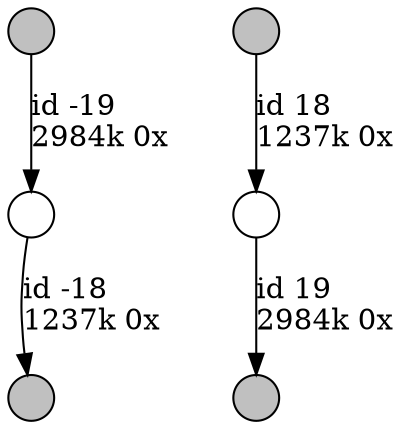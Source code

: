 digraph {
nodesep = 0.5;
node [shape = circle, label = "", height = 0.3];
"0" [style = "filled", fillcolor = "grey"];
"1" [style = "filled", fillcolor = "grey"];
"2" [style = "filled", fillcolor = "grey"];
"3" [style = "filled", fillcolor = "grey"];
"1" -> "4" [label = "id 18\l1237k 0x", color = "black"] ;
"2" -> "5" [label = "id -19\l2984k 0x", color = "black"] ;
"5" -> "0" [label = "id -18\l1237k 0x", color = "black"] ;
"4" -> "3" [label = "id 19\l2984k 0x", color = "black"] ;
}
